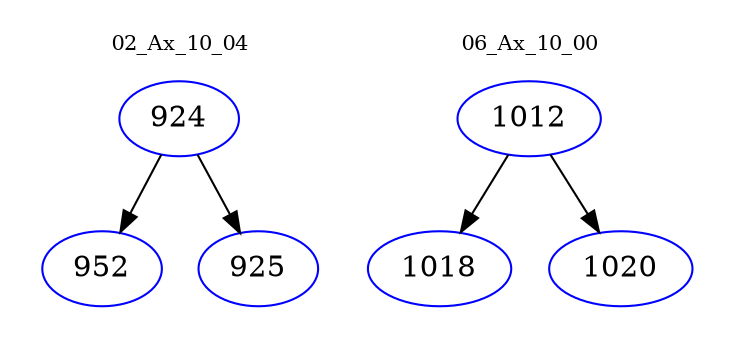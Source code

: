 digraph{
subgraph cluster_0 {
color = white
label = "02_Ax_10_04";
fontsize=10;
T0_924 [label="924", color="blue"]
T0_924 -> T0_952 [color="black"]
T0_952 [label="952", color="blue"]
T0_924 -> T0_925 [color="black"]
T0_925 [label="925", color="blue"]
}
subgraph cluster_1 {
color = white
label = "06_Ax_10_00";
fontsize=10;
T1_1012 [label="1012", color="blue"]
T1_1012 -> T1_1018 [color="black"]
T1_1018 [label="1018", color="blue"]
T1_1012 -> T1_1020 [color="black"]
T1_1020 [label="1020", color="blue"]
}
}
